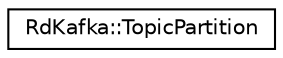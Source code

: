 digraph "Graphical Class Hierarchy"
{
  edge [fontname="Helvetica",fontsize="10",labelfontname="Helvetica",labelfontsize="10"];
  node [fontname="Helvetica",fontsize="10",shape=record];
  rankdir="LR";
  Node1 [label="RdKafka::TopicPartition",height=0.2,width=0.4,color="black", fillcolor="white", style="filled",URL="$classRdKafka_1_1TopicPartition.html"];
}
